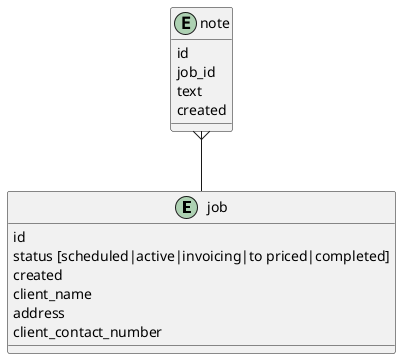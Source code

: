 @startuml

entity job {
id
status [scheduled|active|invoicing|to priced|completed]
created
client_name
address
client_contact_number
}

entity note {
id
job_id
text
created
}

note }-- job
@enduml